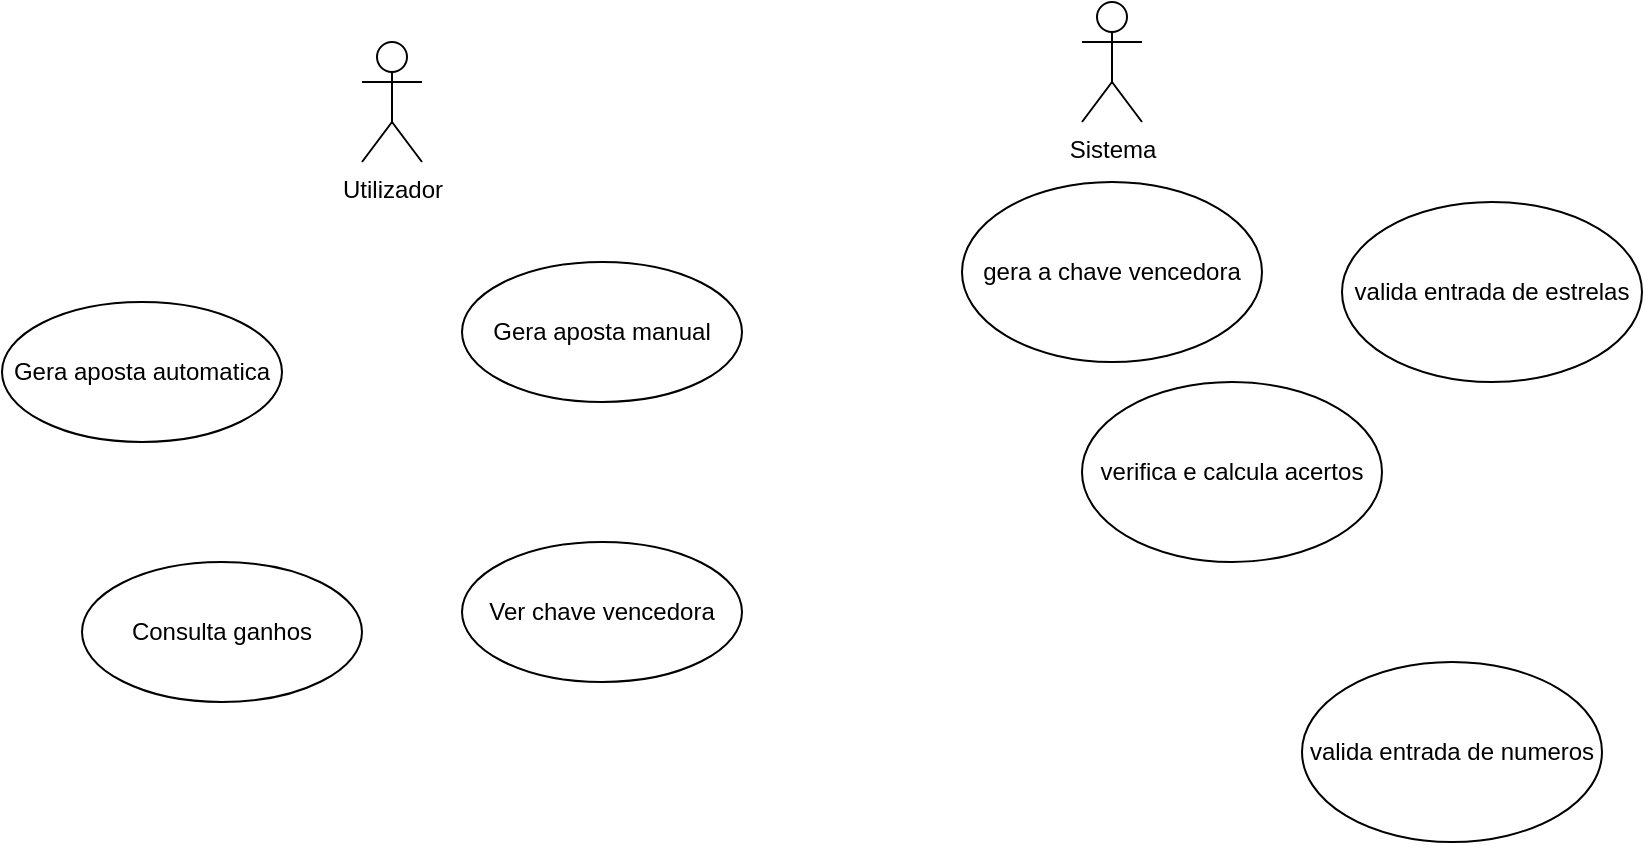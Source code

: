 <mxfile version="27.1.3">
  <diagram name="Página-1" id="8xORzIAlI3ZlQFJDhumA">
    <mxGraphModel dx="1042" dy="562" grid="1" gridSize="10" guides="1" tooltips="1" connect="1" arrows="1" fold="1" page="1" pageScale="1" pageWidth="827" pageHeight="1169" math="0" shadow="0">
      <root>
        <mxCell id="0" />
        <mxCell id="1" parent="0" />
        <mxCell id="SaRQmjbwt-UjurNbTrt0-1" value="Utilizador" style="shape=umlActor;verticalLabelPosition=bottom;verticalAlign=top;html=1;" vertex="1" parent="1">
          <mxGeometry x="180" y="130" width="30" height="60" as="geometry" />
        </mxCell>
        <mxCell id="SaRQmjbwt-UjurNbTrt0-3" value="Sistema" style="shape=umlActor;verticalLabelPosition=bottom;verticalAlign=top;html=1;" vertex="1" parent="1">
          <mxGeometry x="540" y="110" width="30" height="60" as="geometry" />
        </mxCell>
        <mxCell id="SaRQmjbwt-UjurNbTrt0-4" value="Gera aposta automatica" style="ellipse;whiteSpace=wrap;html=1;" vertex="1" parent="1">
          <mxGeometry y="260" width="140" height="70" as="geometry" />
        </mxCell>
        <mxCell id="SaRQmjbwt-UjurNbTrt0-5" value="Gera aposta manual" style="ellipse;whiteSpace=wrap;html=1;" vertex="1" parent="1">
          <mxGeometry x="230" y="240" width="140" height="70" as="geometry" />
        </mxCell>
        <mxCell id="SaRQmjbwt-UjurNbTrt0-6" value="Consulta ganhos" style="ellipse;whiteSpace=wrap;html=1;" vertex="1" parent="1">
          <mxGeometry x="40" y="390" width="140" height="70" as="geometry" />
        </mxCell>
        <mxCell id="SaRQmjbwt-UjurNbTrt0-7" value="Ver chave vencedora" style="ellipse;whiteSpace=wrap;html=1;" vertex="1" parent="1">
          <mxGeometry x="230" y="380" width="140" height="70" as="geometry" />
        </mxCell>
        <mxCell id="SaRQmjbwt-UjurNbTrt0-8" value="valida entrada de estrelas" style="ellipse;whiteSpace=wrap;html=1;" vertex="1" parent="1">
          <mxGeometry x="670" y="210" width="150" height="90" as="geometry" />
        </mxCell>
        <mxCell id="SaRQmjbwt-UjurNbTrt0-9" value="valida entrada de numeros" style="ellipse;whiteSpace=wrap;html=1;" vertex="1" parent="1">
          <mxGeometry x="650" y="440" width="150" height="90" as="geometry" />
        </mxCell>
        <mxCell id="SaRQmjbwt-UjurNbTrt0-10" value="verifica e calcula acertos" style="ellipse;whiteSpace=wrap;html=1;" vertex="1" parent="1">
          <mxGeometry x="540" y="300" width="150" height="90" as="geometry" />
        </mxCell>
        <mxCell id="SaRQmjbwt-UjurNbTrt0-11" value="gera a chave vencedora" style="ellipse;whiteSpace=wrap;html=1;" vertex="1" parent="1">
          <mxGeometry x="480" y="200" width="150" height="90" as="geometry" />
        </mxCell>
      </root>
    </mxGraphModel>
  </diagram>
</mxfile>
